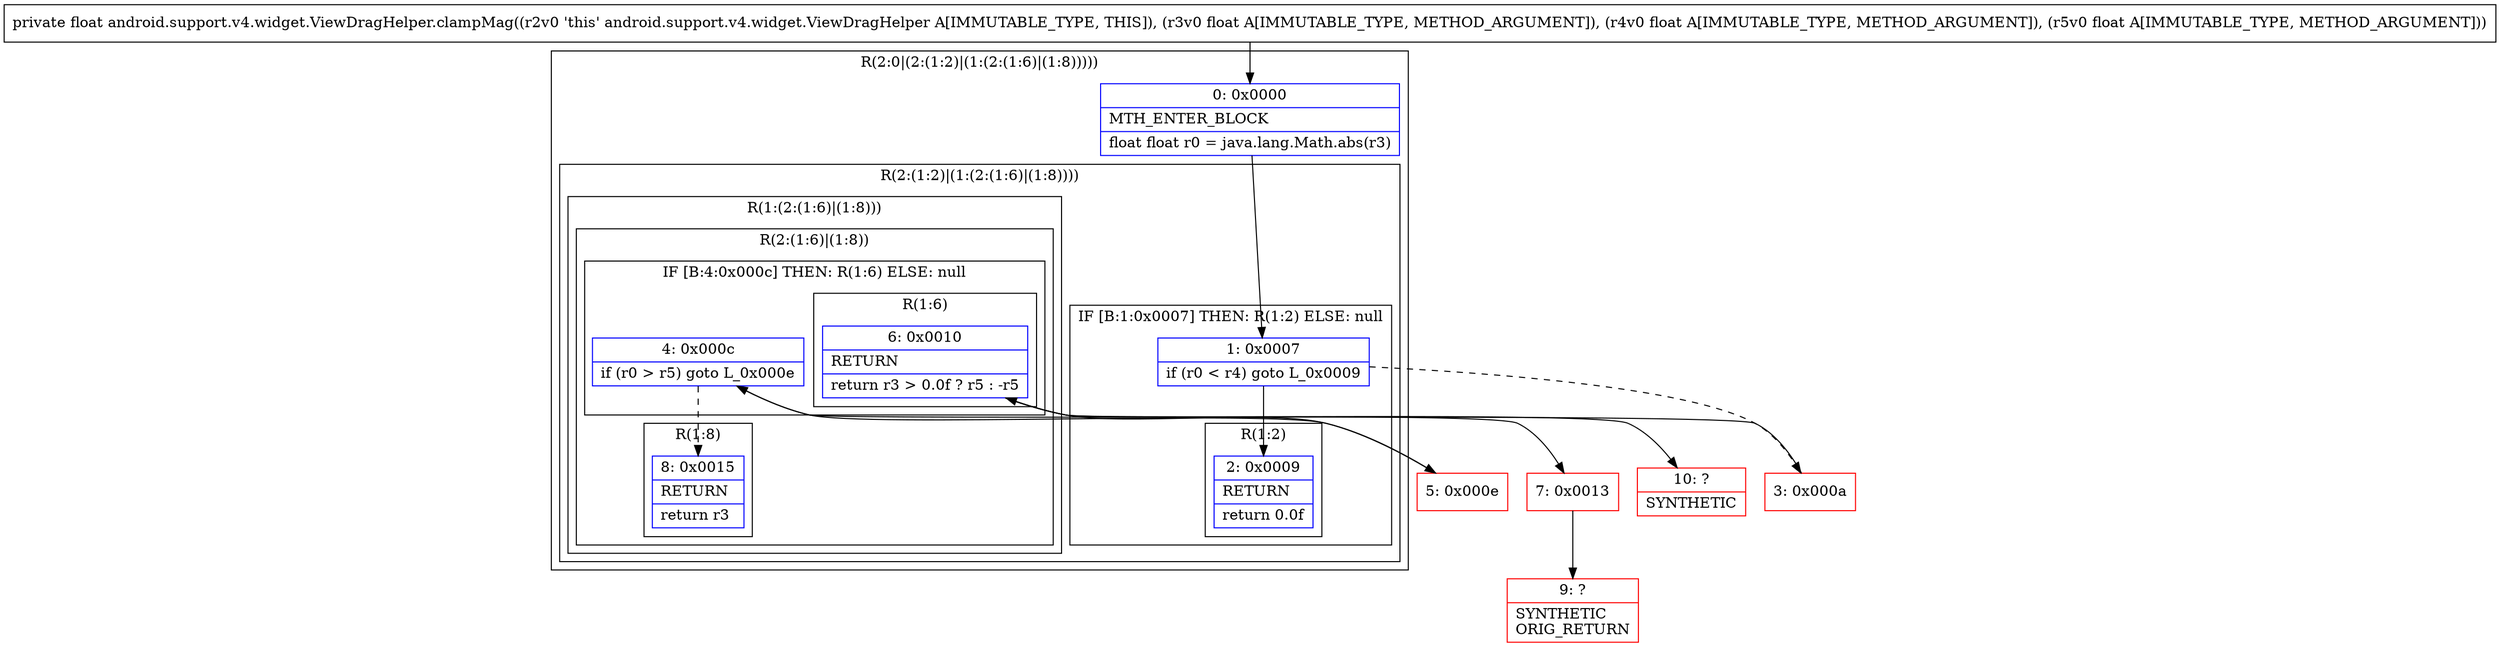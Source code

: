 digraph "CFG forandroid.support.v4.widget.ViewDragHelper.clampMag(FFF)F" {
subgraph cluster_Region_339232385 {
label = "R(2:0|(2:(1:2)|(1:(2:(1:6)|(1:8)))))";
node [shape=record,color=blue];
Node_0 [shape=record,label="{0\:\ 0x0000|MTH_ENTER_BLOCK\l|float float r0 = java.lang.Math.abs(r3)\l}"];
subgraph cluster_Region_933846684 {
label = "R(2:(1:2)|(1:(2:(1:6)|(1:8))))";
node [shape=record,color=blue];
subgraph cluster_IfRegion_440399482 {
label = "IF [B:1:0x0007] THEN: R(1:2) ELSE: null";
node [shape=record,color=blue];
Node_1 [shape=record,label="{1\:\ 0x0007|if (r0 \< r4) goto L_0x0009\l}"];
subgraph cluster_Region_890171625 {
label = "R(1:2)";
node [shape=record,color=blue];
Node_2 [shape=record,label="{2\:\ 0x0009|RETURN\l|return 0.0f\l}"];
}
}
subgraph cluster_Region_39678802 {
label = "R(1:(2:(1:6)|(1:8)))";
node [shape=record,color=blue];
subgraph cluster_Region_1200073606 {
label = "R(2:(1:6)|(1:8))";
node [shape=record,color=blue];
subgraph cluster_IfRegion_1280515261 {
label = "IF [B:4:0x000c] THEN: R(1:6) ELSE: null";
node [shape=record,color=blue];
Node_4 [shape=record,label="{4\:\ 0x000c|if (r0 \> r5) goto L_0x000e\l}"];
subgraph cluster_Region_975654996 {
label = "R(1:6)";
node [shape=record,color=blue];
Node_6 [shape=record,label="{6\:\ 0x0010|RETURN\l|return r3 \> 0.0f ? r5 : \-r5\l}"];
}
}
subgraph cluster_Region_2028758593 {
label = "R(1:8)";
node [shape=record,color=blue];
Node_8 [shape=record,label="{8\:\ 0x0015|RETURN\l|return r3\l}"];
}
}
}
}
}
Node_3 [shape=record,color=red,label="{3\:\ 0x000a}"];
Node_5 [shape=record,color=red,label="{5\:\ 0x000e}"];
Node_7 [shape=record,color=red,label="{7\:\ 0x0013}"];
Node_9 [shape=record,color=red,label="{9\:\ ?|SYNTHETIC\lORIG_RETURN\l}"];
Node_10 [shape=record,color=red,label="{10\:\ ?|SYNTHETIC\l}"];
MethodNode[shape=record,label="{private float android.support.v4.widget.ViewDragHelper.clampMag((r2v0 'this' android.support.v4.widget.ViewDragHelper A[IMMUTABLE_TYPE, THIS]), (r3v0 float A[IMMUTABLE_TYPE, METHOD_ARGUMENT]), (r4v0 float A[IMMUTABLE_TYPE, METHOD_ARGUMENT]), (r5v0 float A[IMMUTABLE_TYPE, METHOD_ARGUMENT])) }"];
MethodNode -> Node_0;
Node_0 -> Node_1;
Node_1 -> Node_2;
Node_1 -> Node_3[style=dashed];
Node_4 -> Node_5;
Node_4 -> Node_8[style=dashed];
Node_6 -> Node_7;
Node_6 -> Node_10;
Node_3 -> Node_4;
Node_5 -> Node_6;
Node_7 -> Node_9;
}

